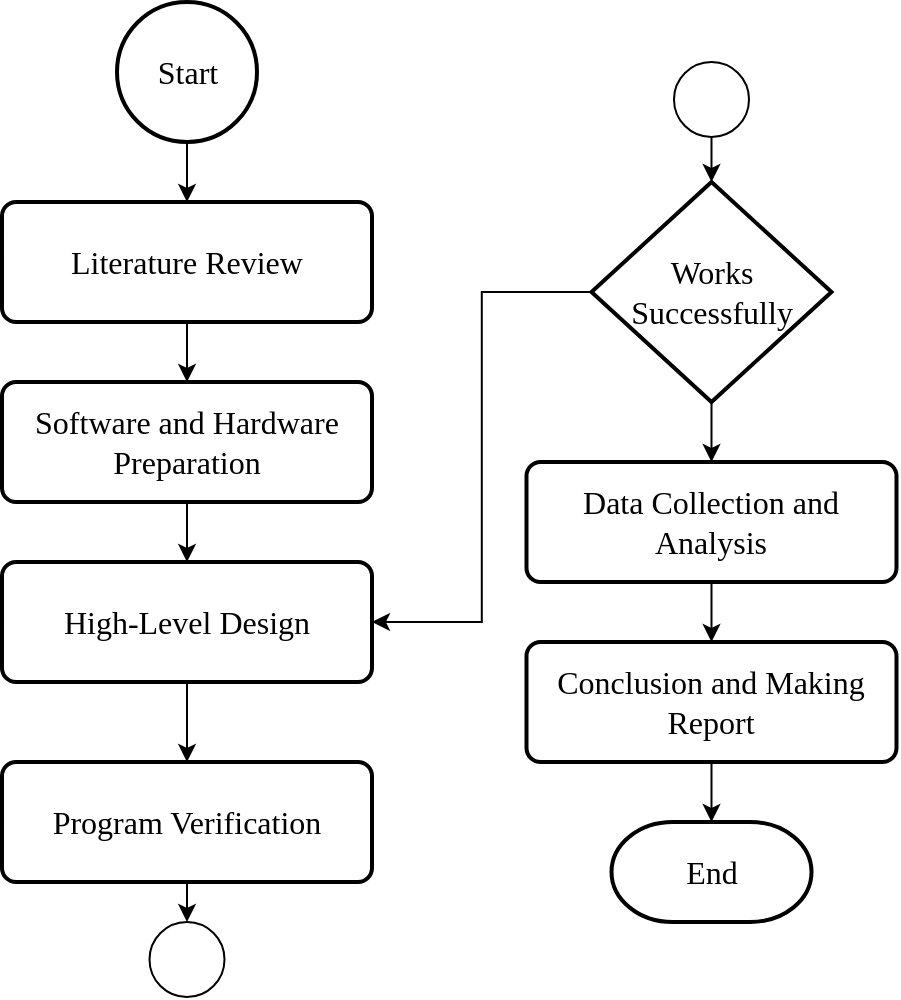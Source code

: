 <mxfile version="27.1.6">
  <diagram name="Page-1" id="QtWLcJ3j0iUQaFtoT30D">
    <mxGraphModel dx="946" dy="610" grid="1" gridSize="10" guides="1" tooltips="1" connect="1" arrows="1" fold="1" page="1" pageScale="1" pageWidth="827" pageHeight="1169" math="0" shadow="0">
      <root>
        <mxCell id="0" />
        <mxCell id="1" parent="0" />
        <mxCell id="vEz5Iz9t6w_KnctAjCwy-11" style="edgeStyle=orthogonalEdgeStyle;rounded=0;orthogonalLoop=1;jettySize=auto;html=1;exitX=0.5;exitY=1;exitDx=0;exitDy=0;exitPerimeter=0;entryX=0.5;entryY=0;entryDx=0;entryDy=0;" edge="1" parent="1" source="vEz5Iz9t6w_KnctAjCwy-1" target="vEz5Iz9t6w_KnctAjCwy-2">
          <mxGeometry relative="1" as="geometry" />
        </mxCell>
        <mxCell id="vEz5Iz9t6w_KnctAjCwy-1" value="Start" style="strokeWidth=2;html=1;shape=mxgraph.flowchart.start_2;whiteSpace=wrap;fontFamily=Times New Roman;fontSize=16;" vertex="1" parent="1">
          <mxGeometry x="97.5" y="50" width="70" height="70" as="geometry" />
        </mxCell>
        <mxCell id="vEz5Iz9t6w_KnctAjCwy-12" style="edgeStyle=orthogonalEdgeStyle;rounded=0;orthogonalLoop=1;jettySize=auto;html=1;exitX=0.5;exitY=1;exitDx=0;exitDy=0;entryX=0.5;entryY=0;entryDx=0;entryDy=0;" edge="1" parent="1" source="vEz5Iz9t6w_KnctAjCwy-2" target="vEz5Iz9t6w_KnctAjCwy-3">
          <mxGeometry relative="1" as="geometry" />
        </mxCell>
        <mxCell id="vEz5Iz9t6w_KnctAjCwy-2" value="Literature Review" style="rounded=1;whiteSpace=wrap;html=1;absoluteArcSize=1;arcSize=14;strokeWidth=2;fontFamily=Times New Roman;fontSize=16;" vertex="1" parent="1">
          <mxGeometry x="40" y="150" width="185" height="60" as="geometry" />
        </mxCell>
        <mxCell id="vEz5Iz9t6w_KnctAjCwy-13" style="edgeStyle=orthogonalEdgeStyle;rounded=0;orthogonalLoop=1;jettySize=auto;html=1;exitX=0.5;exitY=1;exitDx=0;exitDy=0;entryX=0.5;entryY=0;entryDx=0;entryDy=0;" edge="1" parent="1" source="vEz5Iz9t6w_KnctAjCwy-3" target="vEz5Iz9t6w_KnctAjCwy-4">
          <mxGeometry relative="1" as="geometry" />
        </mxCell>
        <mxCell id="vEz5Iz9t6w_KnctAjCwy-3" value="Software and Hardware Preparation" style="rounded=1;whiteSpace=wrap;html=1;absoluteArcSize=1;arcSize=14;strokeWidth=2;fontFamily=Times New Roman;fontSize=16;" vertex="1" parent="1">
          <mxGeometry x="40" y="240" width="185" height="60" as="geometry" />
        </mxCell>
        <mxCell id="vEz5Iz9t6w_KnctAjCwy-14" style="edgeStyle=orthogonalEdgeStyle;rounded=0;orthogonalLoop=1;jettySize=auto;html=1;exitX=0.5;exitY=1;exitDx=0;exitDy=0;entryX=0.5;entryY=0;entryDx=0;entryDy=0;" edge="1" parent="1" source="vEz5Iz9t6w_KnctAjCwy-4" target="vEz5Iz9t6w_KnctAjCwy-5">
          <mxGeometry relative="1" as="geometry" />
        </mxCell>
        <mxCell id="vEz5Iz9t6w_KnctAjCwy-4" value="High-Level Design" style="rounded=1;whiteSpace=wrap;html=1;absoluteArcSize=1;arcSize=14;strokeWidth=2;fontFamily=Times New Roman;fontSize=16;" vertex="1" parent="1">
          <mxGeometry x="40" y="330" width="185" height="60" as="geometry" />
        </mxCell>
        <mxCell id="vEz5Iz9t6w_KnctAjCwy-5" value="Program Verification" style="rounded=1;whiteSpace=wrap;html=1;absoluteArcSize=1;arcSize=14;strokeWidth=2;fontFamily=Times New Roman;fontSize=16;" vertex="1" parent="1">
          <mxGeometry x="40" y="430" width="185" height="60" as="geometry" />
        </mxCell>
        <mxCell id="vEz5Iz9t6w_KnctAjCwy-19" style="edgeStyle=orthogonalEdgeStyle;rounded=0;orthogonalLoop=1;jettySize=auto;html=1;exitX=0;exitY=0.5;exitDx=0;exitDy=0;exitPerimeter=0;entryX=1;entryY=0.5;entryDx=0;entryDy=0;" edge="1" parent="1" source="vEz5Iz9t6w_KnctAjCwy-6" target="vEz5Iz9t6w_KnctAjCwy-4">
          <mxGeometry relative="1" as="geometry" />
        </mxCell>
        <mxCell id="vEz5Iz9t6w_KnctAjCwy-20" style="edgeStyle=orthogonalEdgeStyle;rounded=0;orthogonalLoop=1;jettySize=auto;html=1;exitX=0.5;exitY=1;exitDx=0;exitDy=0;exitPerimeter=0;entryX=0.5;entryY=0;entryDx=0;entryDy=0;" edge="1" parent="1" source="vEz5Iz9t6w_KnctAjCwy-6" target="vEz5Iz9t6w_KnctAjCwy-7">
          <mxGeometry relative="1" as="geometry" />
        </mxCell>
        <mxCell id="vEz5Iz9t6w_KnctAjCwy-6" value="Works Successfully" style="strokeWidth=2;html=1;shape=mxgraph.flowchart.decision;whiteSpace=wrap;fontFamily=Times New Roman;fontSize=16;" vertex="1" parent="1">
          <mxGeometry x="334.75" y="140" width="120" height="110" as="geometry" />
        </mxCell>
        <mxCell id="vEz5Iz9t6w_KnctAjCwy-21" style="edgeStyle=orthogonalEdgeStyle;rounded=0;orthogonalLoop=1;jettySize=auto;html=1;exitX=0.5;exitY=1;exitDx=0;exitDy=0;entryX=0.5;entryY=0;entryDx=0;entryDy=0;" edge="1" parent="1" source="vEz5Iz9t6w_KnctAjCwy-7" target="vEz5Iz9t6w_KnctAjCwy-8">
          <mxGeometry relative="1" as="geometry" />
        </mxCell>
        <mxCell id="vEz5Iz9t6w_KnctAjCwy-7" value="Data Collection and Analysis" style="rounded=1;whiteSpace=wrap;html=1;absoluteArcSize=1;arcSize=14;strokeWidth=2;fontFamily=Times New Roman;fontSize=16;" vertex="1" parent="1">
          <mxGeometry x="302.25" y="280" width="185" height="60" as="geometry" />
        </mxCell>
        <mxCell id="vEz5Iz9t6w_KnctAjCwy-8" value="Conclusion and Making Report" style="rounded=1;whiteSpace=wrap;html=1;absoluteArcSize=1;arcSize=14;strokeWidth=2;fontFamily=Times New Roman;fontSize=16;" vertex="1" parent="1">
          <mxGeometry x="302.25" y="370" width="185" height="60" as="geometry" />
        </mxCell>
        <mxCell id="vEz5Iz9t6w_KnctAjCwy-10" value="End" style="strokeWidth=2;html=1;shape=mxgraph.flowchart.terminator;whiteSpace=wrap;fontFamily=Times New Roman;fontSize=16;" vertex="1" parent="1">
          <mxGeometry x="344.75" y="460" width="100" height="50" as="geometry" />
        </mxCell>
        <mxCell id="vEz5Iz9t6w_KnctAjCwy-15" value="" style="verticalLabelPosition=bottom;verticalAlign=top;html=1;shape=mxgraph.flowchart.on-page_reference;" vertex="1" parent="1">
          <mxGeometry x="113.75" y="510" width="37.5" height="37.5" as="geometry" />
        </mxCell>
        <mxCell id="vEz5Iz9t6w_KnctAjCwy-16" style="edgeStyle=orthogonalEdgeStyle;rounded=0;orthogonalLoop=1;jettySize=auto;html=1;exitX=0.5;exitY=1;exitDx=0;exitDy=0;entryX=0.5;entryY=0;entryDx=0;entryDy=0;entryPerimeter=0;" edge="1" parent="1" source="vEz5Iz9t6w_KnctAjCwy-5" target="vEz5Iz9t6w_KnctAjCwy-15">
          <mxGeometry relative="1" as="geometry" />
        </mxCell>
        <mxCell id="vEz5Iz9t6w_KnctAjCwy-17" value="" style="verticalLabelPosition=bottom;verticalAlign=top;html=1;shape=mxgraph.flowchart.on-page_reference;" vertex="1" parent="1">
          <mxGeometry x="376" y="80" width="37.5" height="37.5" as="geometry" />
        </mxCell>
        <mxCell id="vEz5Iz9t6w_KnctAjCwy-18" style="edgeStyle=orthogonalEdgeStyle;rounded=0;orthogonalLoop=1;jettySize=auto;html=1;exitX=0.5;exitY=1;exitDx=0;exitDy=0;exitPerimeter=0;entryX=0.5;entryY=0;entryDx=0;entryDy=0;entryPerimeter=0;" edge="1" parent="1" source="vEz5Iz9t6w_KnctAjCwy-17" target="vEz5Iz9t6w_KnctAjCwy-6">
          <mxGeometry relative="1" as="geometry" />
        </mxCell>
        <mxCell id="vEz5Iz9t6w_KnctAjCwy-22" style="edgeStyle=orthogonalEdgeStyle;rounded=0;orthogonalLoop=1;jettySize=auto;html=1;exitX=0.5;exitY=1;exitDx=0;exitDy=0;entryX=0.5;entryY=0;entryDx=0;entryDy=0;entryPerimeter=0;" edge="1" parent="1" source="vEz5Iz9t6w_KnctAjCwy-8" target="vEz5Iz9t6w_KnctAjCwy-10">
          <mxGeometry relative="1" as="geometry" />
        </mxCell>
      </root>
    </mxGraphModel>
  </diagram>
</mxfile>
